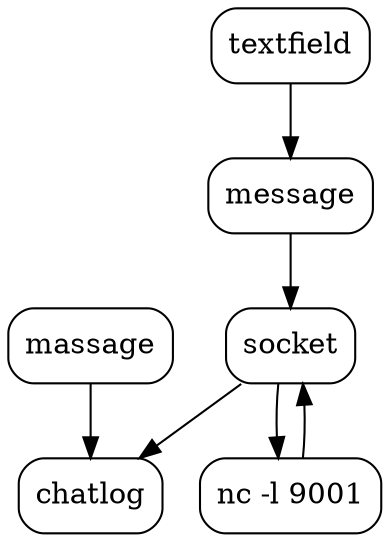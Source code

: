 digraph {
    node [shape=rect style=rounded];
    textfield -> message -> socket
    massage -> chatlog
    socket -> chatlog

    socket -> "nc -l 9001"
    "nc -l 9001" -> socket
    
}
